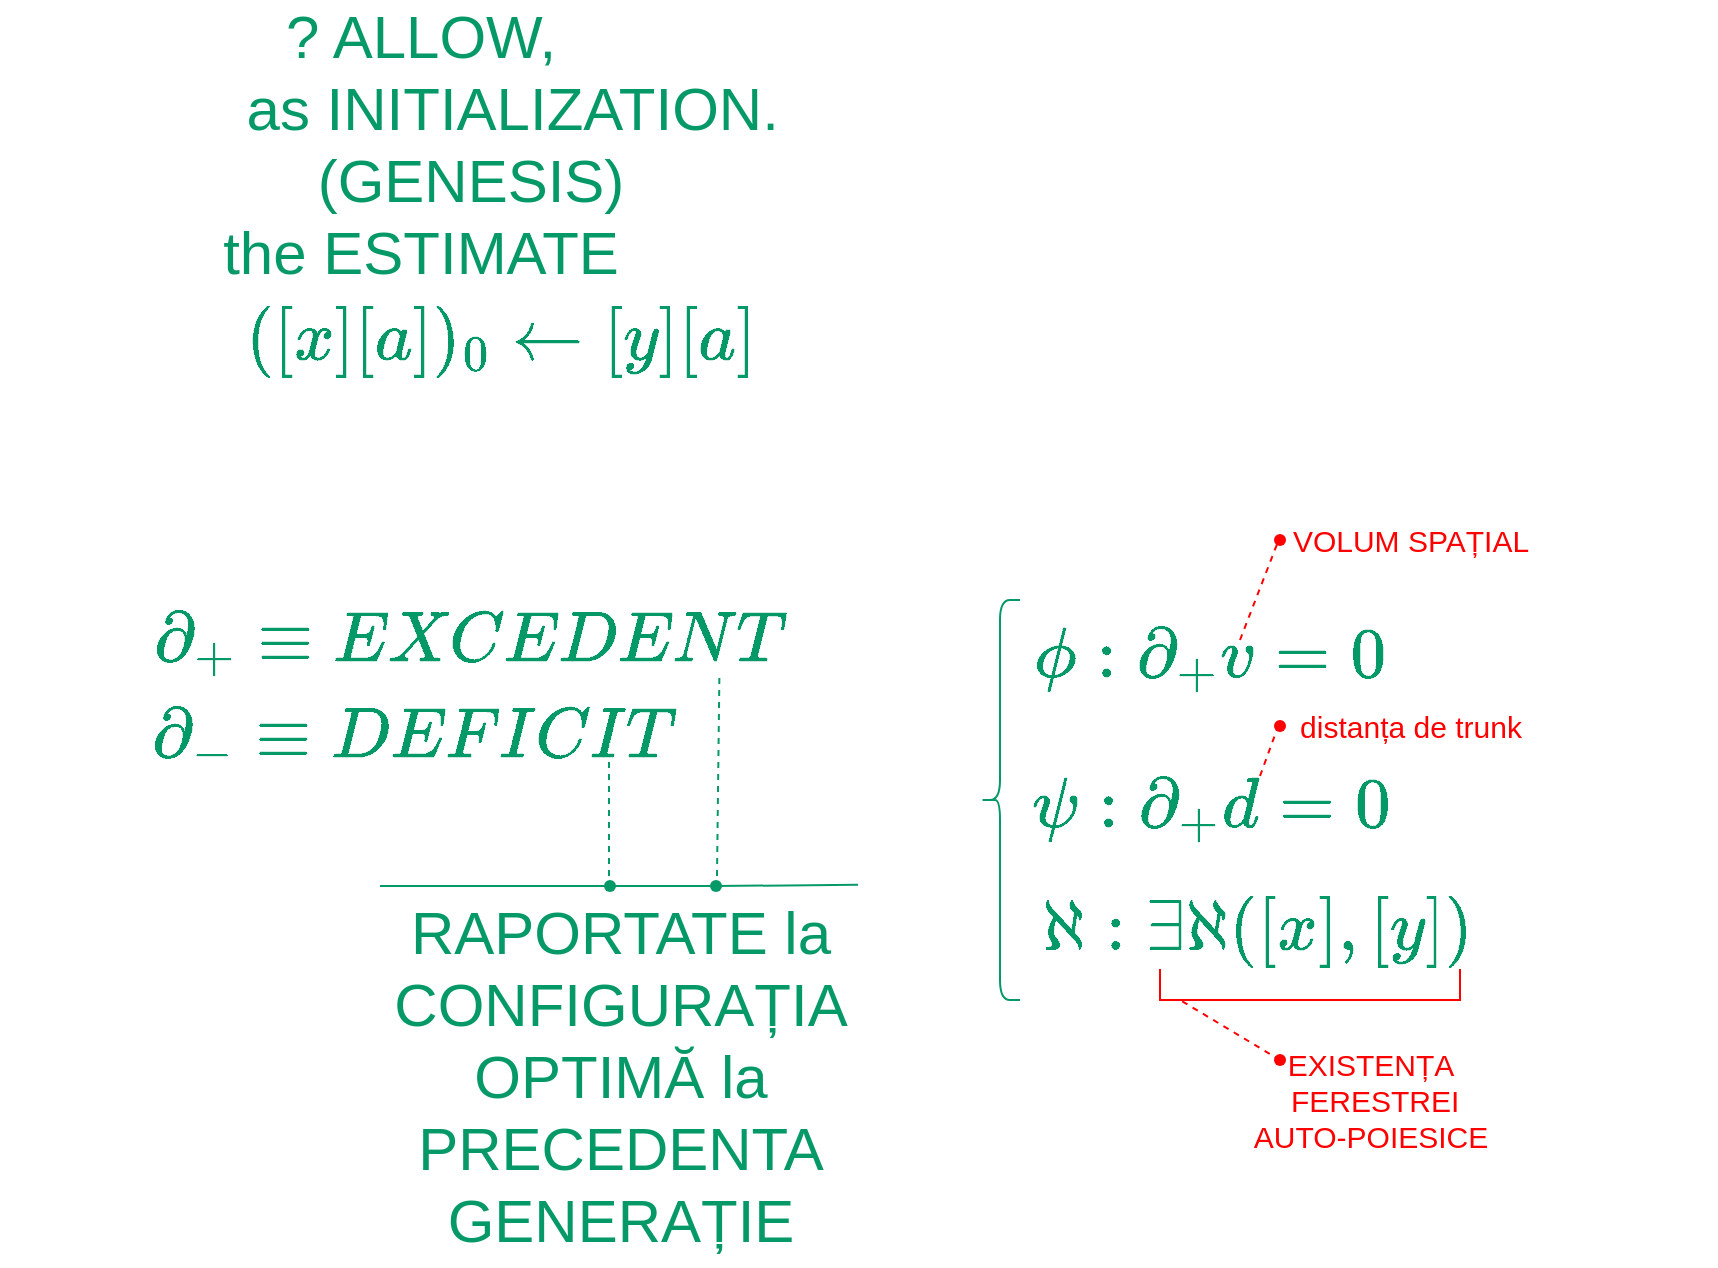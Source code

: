 <mxfile version="17.5.0" type="github">
  <diagram id="V1DcwHg9O7BHA0kkWs9D" name="Page-1">
    <mxGraphModel dx="639" dy="739" grid="1" gridSize="10" guides="1" tooltips="1" connect="1" arrows="1" fold="1" page="1" pageScale="1" pageWidth="850" pageHeight="1100" math="1" shadow="0">
      <root>
        <mxCell id="0" />
        <mxCell id="1" parent="0" />
        <mxCell id="nBs-DhYhoKuDLxI8BUI--1" value="&lt;font style=&quot;font-size: 30px&quot; color=&quot;#069968&quot;&gt;? ALLOW,&lt;br&gt;&amp;nbsp; &amp;nbsp; &amp;nbsp; &amp;nbsp; &amp;nbsp; &amp;nbsp; as INITIALIZATION.&amp;nbsp;&lt;br&gt;&amp;nbsp; &amp;nbsp; &amp;nbsp; (GENESIS)&lt;br&gt;the ESTIMATE&lt;br&gt;&lt;br&gt;&lt;/font&gt;" style="text;html=1;align=center;verticalAlign=middle;resizable=0;points=[];autosize=1;strokeColor=none;fillColor=none;" parent="1" vertex="1">
          <mxGeometry x="35" y="115" width="390" height="110" as="geometry" />
        </mxCell>
        <mxCell id="nBs-DhYhoKuDLxI8BUI--2" value="$$([x][a])_0\leftarrow [y][a]$$" style="text;html=1;align=center;verticalAlign=middle;resizable=0;points=[];autosize=1;strokeColor=none;fillColor=none;fontSize=30;fontColor=#069968;" parent="1" vertex="1">
          <mxGeometry x="70" y="230" width="400" height="40" as="geometry" />
        </mxCell>
        <mxCell id="nBs-DhYhoKuDLxI8BUI--3" value="$$\partial_+ \equiv EXCEDENT$$" style="text;html=1;align=center;verticalAlign=middle;resizable=0;points=[];autosize=1;strokeColor=none;fillColor=none;fontSize=30;fontColor=#069968;" parent="1" vertex="1">
          <mxGeometry x="20" y="380" width="470" height="40" as="geometry" />
        </mxCell>
        <mxCell id="nBs-DhYhoKuDLxI8BUI--4" value="$$\partial_- \equiv DEFICIT$$" style="text;html=1;align=center;verticalAlign=middle;resizable=0;points=[];autosize=1;strokeColor=none;fillColor=none;fontSize=30;fontColor=#069968;" parent="1" vertex="1">
          <mxGeometry x="22" y="428" width="410" height="40" as="geometry" />
        </mxCell>
        <mxCell id="nBs-DhYhoKuDLxI8BUI--5" value="RAPORTATE la&lt;br&gt;CONFIGURAȚIA&lt;br&gt;OPTIMĂ la&lt;br&gt;PRECEDENTA&lt;br&gt;GENERAȚIE" style="text;html=1;align=center;verticalAlign=middle;resizable=0;points=[];autosize=1;strokeColor=none;fillColor=none;fontSize=30;fontColor=#069968;" parent="1" vertex="1">
          <mxGeometry x="210" y="523" width="240" height="190" as="geometry" />
        </mxCell>
        <mxCell id="nBs-DhYhoKuDLxI8BUI--6" value="" style="endArrow=none;html=1;rounded=0;fontSize=30;fontColor=#069968;strokeColor=#069968;entryX=0.996;entryY=-0.003;entryDx=0;entryDy=0;entryPerimeter=0;startArrow=none;" parent="1" source="nBs-DhYhoKuDLxI8BUI--7" target="nBs-DhYhoKuDLxI8BUI--5" edge="1">
          <mxGeometry width="50" height="50" relative="1" as="geometry">
            <mxPoint x="210" y="523" as="sourcePoint" />
            <mxPoint x="430" y="523" as="targetPoint" />
          </mxGeometry>
        </mxCell>
        <mxCell id="nBs-DhYhoKuDLxI8BUI--9" value="" style="shape=waypoint;sketch=0;fillStyle=solid;size=6;pointerEvents=1;points=[];fillColor=none;resizable=0;rotatable=0;perimeter=centerPerimeter;snapToPoint=1;fontSize=30;fontColor=#069968;strokeColor=#069968;" parent="1" vertex="1">
          <mxGeometry x="305" y="503" width="40" height="40" as="geometry" />
        </mxCell>
        <mxCell id="nBs-DhYhoKuDLxI8BUI--7" value="" style="shape=waypoint;sketch=0;fillStyle=solid;size=6;pointerEvents=1;points=[];fillColor=none;resizable=0;rotatable=0;perimeter=centerPerimeter;snapToPoint=1;fontSize=30;fontColor=#069968;strokeColor=#069968;" parent="1" vertex="1">
          <mxGeometry x="358" y="503" width="40" height="40" as="geometry" />
        </mxCell>
        <mxCell id="nBs-DhYhoKuDLxI8BUI--10" value="" style="endArrow=none;html=1;rounded=0;fontSize=30;fontColor=#069968;strokeColor=#069968;entryDx=0;entryDy=0;entryPerimeter=0;" parent="1" target="nBs-DhYhoKuDLxI8BUI--7" edge="1">
          <mxGeometry width="50" height="50" relative="1" as="geometry">
            <mxPoint x="210" y="523" as="sourcePoint" />
            <mxPoint x="449.04" y="522.43" as="targetPoint" />
            <Array as="points">
              <mxPoint x="295" y="523" />
            </Array>
          </mxGeometry>
        </mxCell>
        <mxCell id="nBs-DhYhoKuDLxI8BUI--12" value="" style="endArrow=none;html=1;rounded=0;fontSize=30;fontColor=#069968;strokeColor=#069968;dashed=1;" parent="1" edge="1">
          <mxGeometry width="50" height="50" relative="1" as="geometry">
            <mxPoint x="324.5" y="518" as="sourcePoint" />
            <mxPoint x="324.5" y="460" as="targetPoint" />
          </mxGeometry>
        </mxCell>
        <mxCell id="nBs-DhYhoKuDLxI8BUI--13" value="" style="endArrow=none;html=1;rounded=0;fontSize=30;fontColor=#069968;strokeColor=#069968;dashed=1;entryX=0.786;entryY=1.136;entryDx=0;entryDy=0;entryPerimeter=0;" parent="1" edge="1">
          <mxGeometry width="50" height="50" relative="1" as="geometry">
            <mxPoint x="378.5" y="518" as="sourcePoint" />
            <mxPoint x="379.7" y="417.44" as="targetPoint" />
          </mxGeometry>
        </mxCell>
        <mxCell id="nBs-DhYhoKuDLxI8BUI--14" value="$$\phi : \partial_+ v= 0$$" style="text;html=1;align=center;verticalAlign=middle;resizable=0;points=[];autosize=1;strokeColor=none;fillColor=none;fontSize=30;fontColor=#069968;" parent="1" vertex="1">
          <mxGeometry x="450" y="388" width="350" height="40" as="geometry" />
        </mxCell>
        <mxCell id="nBs-DhYhoKuDLxI8BUI--15" value="$$\psi : \partial_+d=0$$" style="text;html=1;align=center;verticalAlign=middle;resizable=0;points=[];autosize=1;strokeColor=none;fillColor=none;fontSize=30;fontColor=#069968;" parent="1" vertex="1">
          <mxGeometry x="460" y="463" width="330" height="40" as="geometry" />
        </mxCell>
        <mxCell id="nBs-DhYhoKuDLxI8BUI--17" value="$$\aleph : \exists \aleph([x],[y])$$" style="text;html=1;align=center;verticalAlign=middle;resizable=0;points=[];autosize=1;strokeColor=none;fillColor=none;fontSize=30;fontColor=#069968;" parent="1" vertex="1">
          <mxGeometry x="418" y="525" width="460" height="40" as="geometry" />
        </mxCell>
        <mxCell id="nBs-DhYhoKuDLxI8BUI--18" value="" style="shape=curlyBracket;whiteSpace=wrap;html=1;rounded=1;fontSize=30;fontColor=#069968;strokeColor=#069968;" parent="1" vertex="1">
          <mxGeometry x="510" y="380" width="20" height="200" as="geometry" />
        </mxCell>
        <mxCell id="nBs-DhYhoKuDLxI8BUI--19" value="" style="shape=waypoint;sketch=0;fillStyle=solid;size=6;pointerEvents=1;points=[];fillColor=none;resizable=0;rotatable=0;perimeter=centerPerimeter;snapToPoint=1;fontSize=30;fontColor=#069968;strokeColor=#FF0000;" parent="1" vertex="1">
          <mxGeometry x="640" y="330" width="40" height="40" as="geometry" />
        </mxCell>
        <mxCell id="nBs-DhYhoKuDLxI8BUI--20" value="" style="shape=waypoint;sketch=0;fillStyle=solid;size=6;pointerEvents=1;points=[];fillColor=none;resizable=0;rotatable=0;perimeter=centerPerimeter;snapToPoint=1;fontSize=30;fontColor=#069968;strokeColor=#FF0000;" parent="1" vertex="1">
          <mxGeometry x="640" y="423" width="40" height="40" as="geometry" />
        </mxCell>
        <mxCell id="nBs-DhYhoKuDLxI8BUI--21" value="" style="shape=waypoint;sketch=0;fillStyle=solid;size=6;pointerEvents=1;points=[];fillColor=none;resizable=0;rotatable=0;perimeter=centerPerimeter;snapToPoint=1;fontSize=30;fontColor=#069968;strokeColor=#FF0000;" parent="1" vertex="1">
          <mxGeometry x="640" y="590" width="40" height="40" as="geometry" />
        </mxCell>
        <mxCell id="nBs-DhYhoKuDLxI8BUI--22" value="" style="shape=partialRectangle;whiteSpace=wrap;html=1;bottom=1;right=1;left=1;top=0;fillColor=none;routingCenterX=-0.5;fontSize=30;fontColor=#069968;strokeColor=#FF0000;" parent="1" vertex="1">
          <mxGeometry x="600" y="565" width="150" height="15" as="geometry" />
        </mxCell>
        <mxCell id="nBs-DhYhoKuDLxI8BUI--23" value="&lt;font color=&quot;#ff0000&quot; style=&quot;font-size: 15px&quot;&gt;VOLUM SPAȚIAL&lt;/font&gt;" style="text;html=1;align=center;verticalAlign=middle;resizable=0;points=[];autosize=1;strokeColor=none;fillColor=none;fontSize=30;fontColor=#069968;" parent="1" vertex="1">
          <mxGeometry x="660" y="320" width="130" height="50" as="geometry" />
        </mxCell>
        <mxCell id="nBs-DhYhoKuDLxI8BUI--24" value="distanța de trunk" style="text;html=1;align=center;verticalAlign=middle;resizable=0;points=[];autosize=1;strokeColor=none;fillColor=none;fontSize=15;fontColor=#FF0000;" parent="1" vertex="1">
          <mxGeometry x="660" y="433" width="130" height="20" as="geometry" />
        </mxCell>
        <mxCell id="nBs-DhYhoKuDLxI8BUI--25" value="EXISTENȚA&lt;br&gt;&amp;nbsp;FERESTREI&lt;br&gt;AUTO-POIESICE" style="text;html=1;align=center;verticalAlign=middle;resizable=0;points=[];autosize=1;strokeColor=none;fillColor=none;fontSize=15;fontColor=#FF0000;" parent="1" vertex="1">
          <mxGeometry x="640" y="600" width="130" height="60" as="geometry" />
        </mxCell>
        <mxCell id="nBs-DhYhoKuDLxI8BUI--26" value="" style="endArrow=none;dashed=1;html=1;rounded=0;fontSize=15;fontColor=#FF0000;strokeColor=#FF0000;entryX=-0.005;entryY=0.599;entryDx=0;entryDy=0;entryPerimeter=0;" parent="1" target="nBs-DhYhoKuDLxI8BUI--23" edge="1">
          <mxGeometry width="50" height="50" relative="1" as="geometry">
            <mxPoint x="640" y="400" as="sourcePoint" />
            <mxPoint x="690" y="350" as="targetPoint" />
          </mxGeometry>
        </mxCell>
        <mxCell id="nBs-DhYhoKuDLxI8BUI--28" value="" style="endArrow=none;dashed=1;html=1;rounded=0;fontSize=15;fontColor=#FF0000;strokeColor=#FF0000;entryX=-0.013;entryY=0.611;entryDx=0;entryDy=0;entryPerimeter=0;" parent="1" target="nBs-DhYhoKuDLxI8BUI--24" edge="1">
          <mxGeometry width="50" height="50" relative="1" as="geometry">
            <mxPoint x="650" y="468" as="sourcePoint" />
            <mxPoint x="700" y="418" as="targetPoint" />
          </mxGeometry>
        </mxCell>
        <mxCell id="nBs-DhYhoKuDLxI8BUI--29" value="" style="endArrow=none;dashed=1;html=1;rounded=0;fontSize=15;fontColor=#FF0000;strokeColor=#FF0000;exitX=0.154;exitY=0.167;exitDx=0;exitDy=0;exitPerimeter=0;" parent="1" source="nBs-DhYhoKuDLxI8BUI--25" edge="1">
          <mxGeometry width="50" height="50" relative="1" as="geometry">
            <mxPoint x="560" y="630" as="sourcePoint" />
            <mxPoint x="610" y="580" as="targetPoint" />
          </mxGeometry>
        </mxCell>
      </root>
    </mxGraphModel>
  </diagram>
</mxfile>
